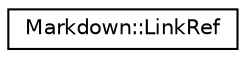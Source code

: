 digraph "类继承关系图"
{
 // INTERACTIVE_SVG=YES
 // LATEX_PDF_SIZE
  edge [fontname="Helvetica",fontsize="10",labelfontname="Helvetica",labelfontsize="10"];
  node [fontname="Helvetica",fontsize="10",shape=record];
  rankdir="LR";
  Node0 [label="Markdown::LinkRef",height=0.2,width=0.4,color="black", fillcolor="white", style="filled",URL="$dd/dff/struct_markdown_1_1_link_ref.html",tooltip=" "];
}
